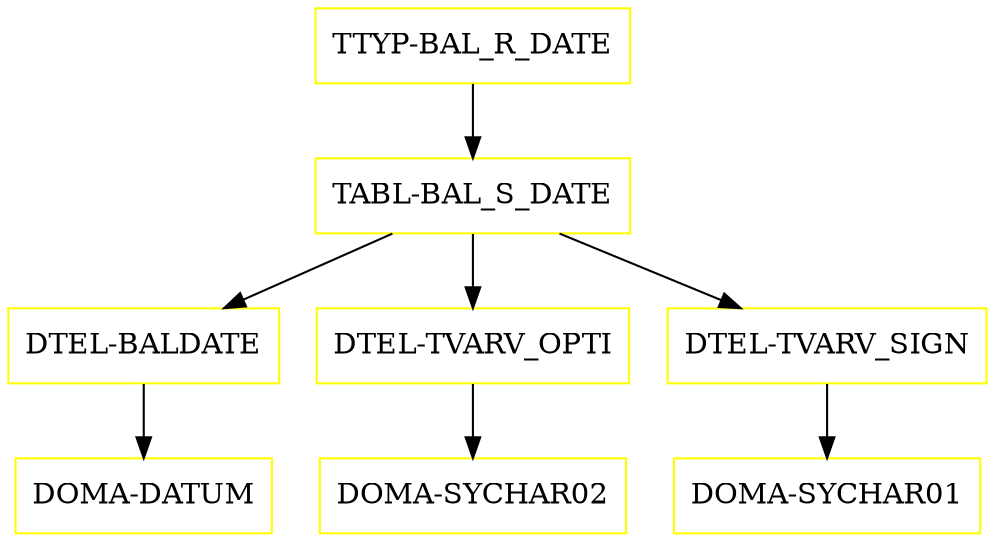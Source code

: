 digraph G {
  "TTYP-BAL_R_DATE" [shape=box,color=yellow];
  "TABL-BAL_S_DATE" [shape=box,color=yellow,URL="./TABL_BAL_S_DATE.html"];
  "DTEL-BALDATE" [shape=box,color=yellow,URL="./DTEL_BALDATE.html"];
  "DOMA-DATUM" [shape=box,color=yellow,URL="./DOMA_DATUM.html"];
  "DTEL-TVARV_OPTI" [shape=box,color=yellow,URL="./DTEL_TVARV_OPTI.html"];
  "DOMA-SYCHAR02" [shape=box,color=yellow,URL="./DOMA_SYCHAR02.html"];
  "DTEL-TVARV_SIGN" [shape=box,color=yellow,URL="./DTEL_TVARV_SIGN.html"];
  "DOMA-SYCHAR01" [shape=box,color=yellow,URL="./DOMA_SYCHAR01.html"];
  "TTYP-BAL_R_DATE" -> "TABL-BAL_S_DATE";
  "TABL-BAL_S_DATE" -> "DTEL-TVARV_SIGN";
  "TABL-BAL_S_DATE" -> "DTEL-TVARV_OPTI";
  "TABL-BAL_S_DATE" -> "DTEL-BALDATE";
  "DTEL-BALDATE" -> "DOMA-DATUM";
  "DTEL-TVARV_OPTI" -> "DOMA-SYCHAR02";
  "DTEL-TVARV_SIGN" -> "DOMA-SYCHAR01";
}
